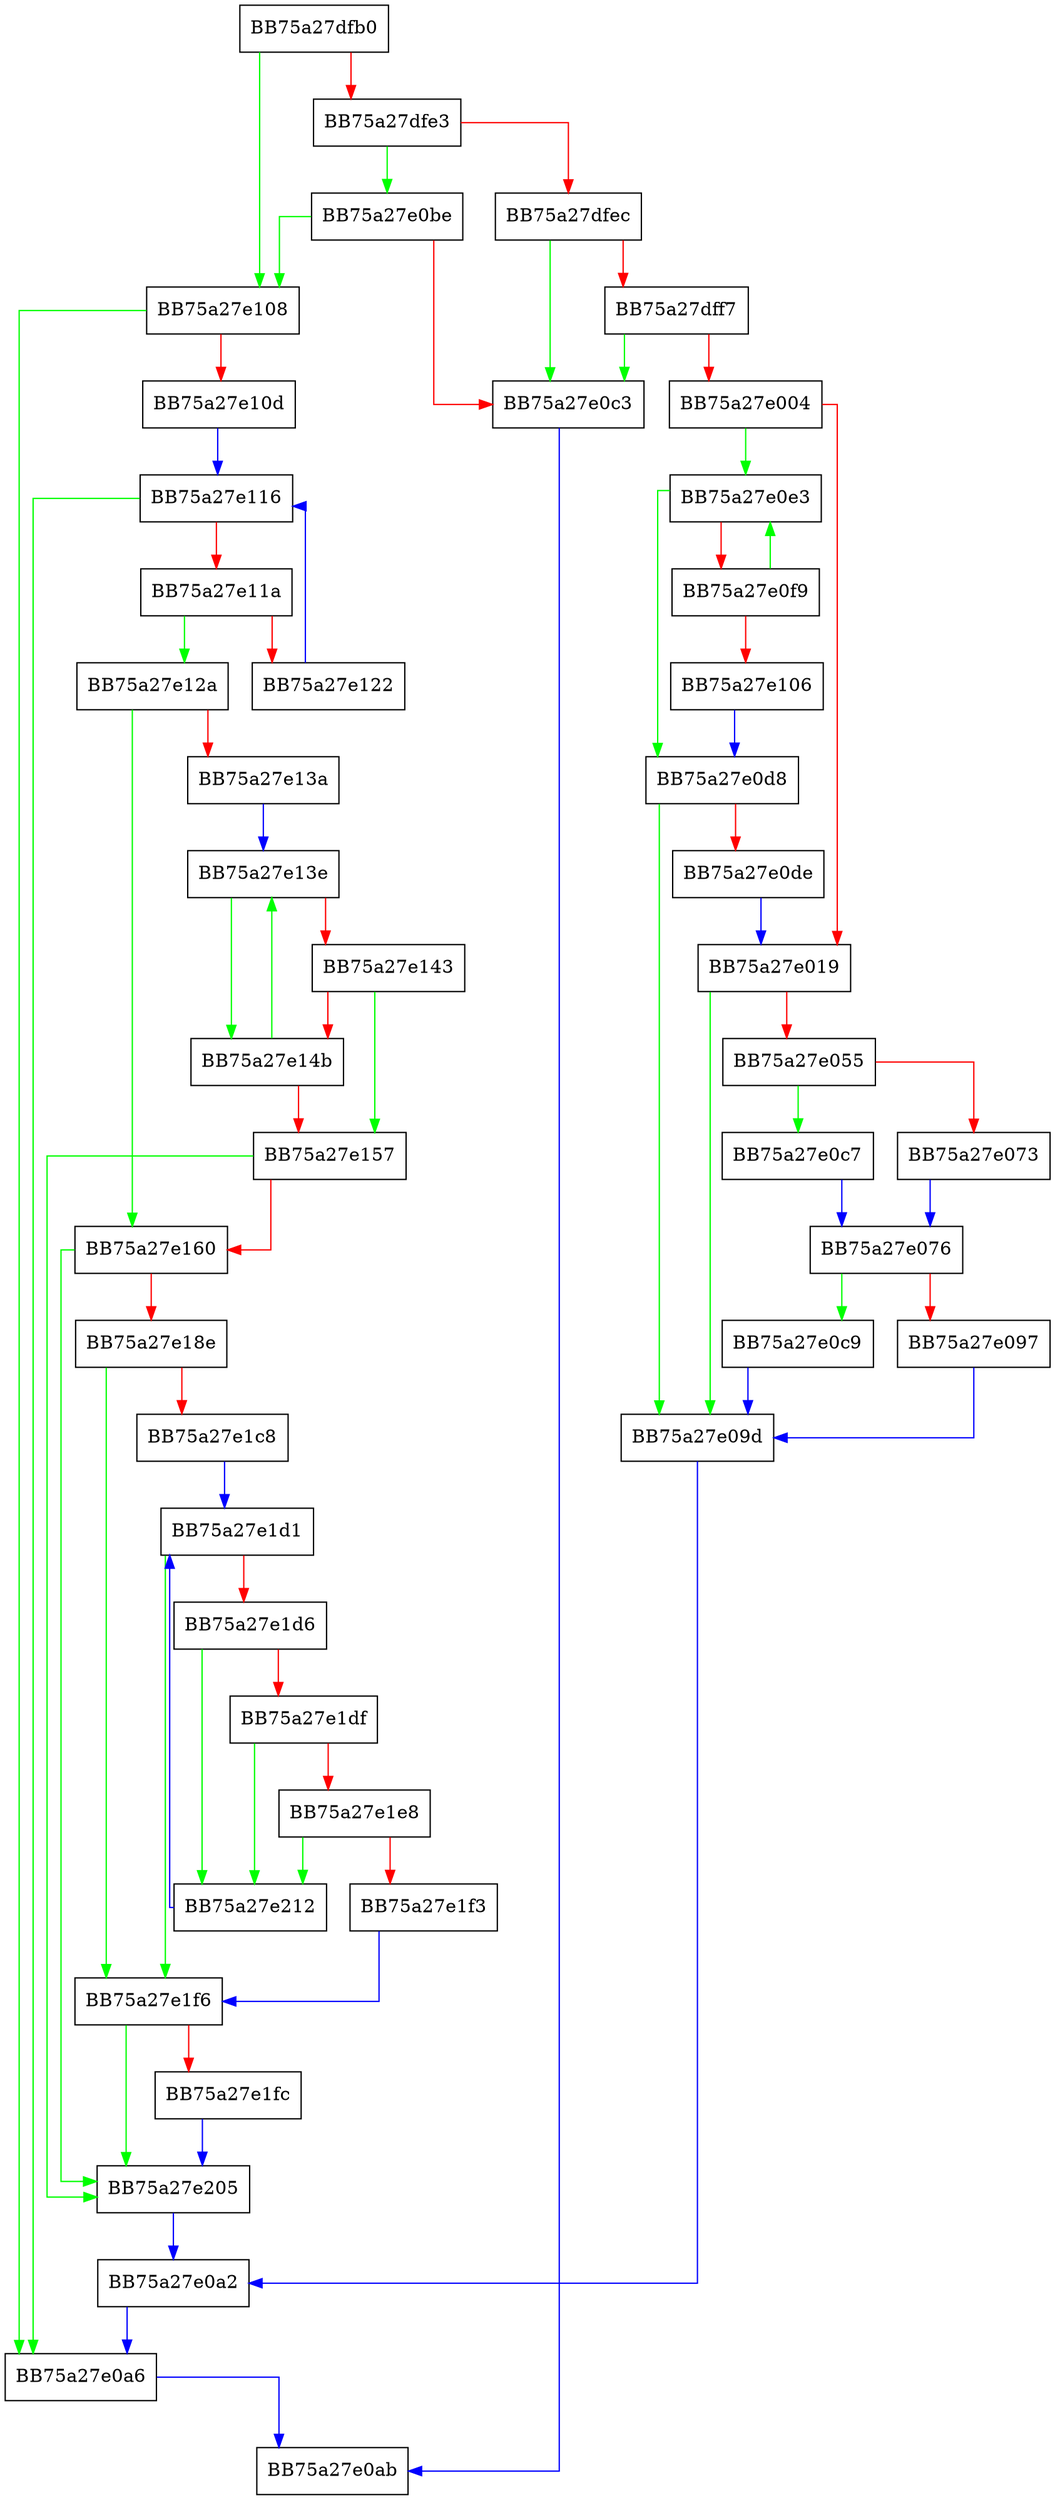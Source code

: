 digraph analyzeAggregate {
  node [shape="box"];
  graph [splines=ortho];
  BB75a27dfb0 -> BB75a27e108 [color="green"];
  BB75a27dfb0 -> BB75a27dfe3 [color="red"];
  BB75a27dfe3 -> BB75a27e0be [color="green"];
  BB75a27dfe3 -> BB75a27dfec [color="red"];
  BB75a27dfec -> BB75a27e0c3 [color="green"];
  BB75a27dfec -> BB75a27dff7 [color="red"];
  BB75a27dff7 -> BB75a27e0c3 [color="green"];
  BB75a27dff7 -> BB75a27e004 [color="red"];
  BB75a27e004 -> BB75a27e0e3 [color="green"];
  BB75a27e004 -> BB75a27e019 [color="red"];
  BB75a27e019 -> BB75a27e09d [color="green"];
  BB75a27e019 -> BB75a27e055 [color="red"];
  BB75a27e055 -> BB75a27e0c7 [color="green"];
  BB75a27e055 -> BB75a27e073 [color="red"];
  BB75a27e073 -> BB75a27e076 [color="blue"];
  BB75a27e076 -> BB75a27e0c9 [color="green"];
  BB75a27e076 -> BB75a27e097 [color="red"];
  BB75a27e097 -> BB75a27e09d [color="blue"];
  BB75a27e09d -> BB75a27e0a2 [color="blue"];
  BB75a27e0a2 -> BB75a27e0a6 [color="blue"];
  BB75a27e0a6 -> BB75a27e0ab [color="blue"];
  BB75a27e0be -> BB75a27e108 [color="green"];
  BB75a27e0be -> BB75a27e0c3 [color="red"];
  BB75a27e0c3 -> BB75a27e0ab [color="blue"];
  BB75a27e0c7 -> BB75a27e076 [color="blue"];
  BB75a27e0c9 -> BB75a27e09d [color="blue"];
  BB75a27e0d8 -> BB75a27e09d [color="green"];
  BB75a27e0d8 -> BB75a27e0de [color="red"];
  BB75a27e0de -> BB75a27e019 [color="blue"];
  BB75a27e0e3 -> BB75a27e0d8 [color="green"];
  BB75a27e0e3 -> BB75a27e0f9 [color="red"];
  BB75a27e0f9 -> BB75a27e0e3 [color="green"];
  BB75a27e0f9 -> BB75a27e106 [color="red"];
  BB75a27e106 -> BB75a27e0d8 [color="blue"];
  BB75a27e108 -> BB75a27e0a6 [color="green"];
  BB75a27e108 -> BB75a27e10d [color="red"];
  BB75a27e10d -> BB75a27e116 [color="blue"];
  BB75a27e116 -> BB75a27e0a6 [color="green"];
  BB75a27e116 -> BB75a27e11a [color="red"];
  BB75a27e11a -> BB75a27e12a [color="green"];
  BB75a27e11a -> BB75a27e122 [color="red"];
  BB75a27e122 -> BB75a27e116 [color="blue"];
  BB75a27e12a -> BB75a27e160 [color="green"];
  BB75a27e12a -> BB75a27e13a [color="red"];
  BB75a27e13a -> BB75a27e13e [color="blue"];
  BB75a27e13e -> BB75a27e14b [color="green"];
  BB75a27e13e -> BB75a27e143 [color="red"];
  BB75a27e143 -> BB75a27e157 [color="green"];
  BB75a27e143 -> BB75a27e14b [color="red"];
  BB75a27e14b -> BB75a27e13e [color="green"];
  BB75a27e14b -> BB75a27e157 [color="red"];
  BB75a27e157 -> BB75a27e205 [color="green"];
  BB75a27e157 -> BB75a27e160 [color="red"];
  BB75a27e160 -> BB75a27e205 [color="green"];
  BB75a27e160 -> BB75a27e18e [color="red"];
  BB75a27e18e -> BB75a27e1f6 [color="green"];
  BB75a27e18e -> BB75a27e1c8 [color="red"];
  BB75a27e1c8 -> BB75a27e1d1 [color="blue"];
  BB75a27e1d1 -> BB75a27e1f6 [color="green"];
  BB75a27e1d1 -> BB75a27e1d6 [color="red"];
  BB75a27e1d6 -> BB75a27e212 [color="green"];
  BB75a27e1d6 -> BB75a27e1df [color="red"];
  BB75a27e1df -> BB75a27e212 [color="green"];
  BB75a27e1df -> BB75a27e1e8 [color="red"];
  BB75a27e1e8 -> BB75a27e212 [color="green"];
  BB75a27e1e8 -> BB75a27e1f3 [color="red"];
  BB75a27e1f3 -> BB75a27e1f6 [color="blue"];
  BB75a27e1f6 -> BB75a27e205 [color="green"];
  BB75a27e1f6 -> BB75a27e1fc [color="red"];
  BB75a27e1fc -> BB75a27e205 [color="blue"];
  BB75a27e205 -> BB75a27e0a2 [color="blue"];
  BB75a27e212 -> BB75a27e1d1 [color="blue"];
}